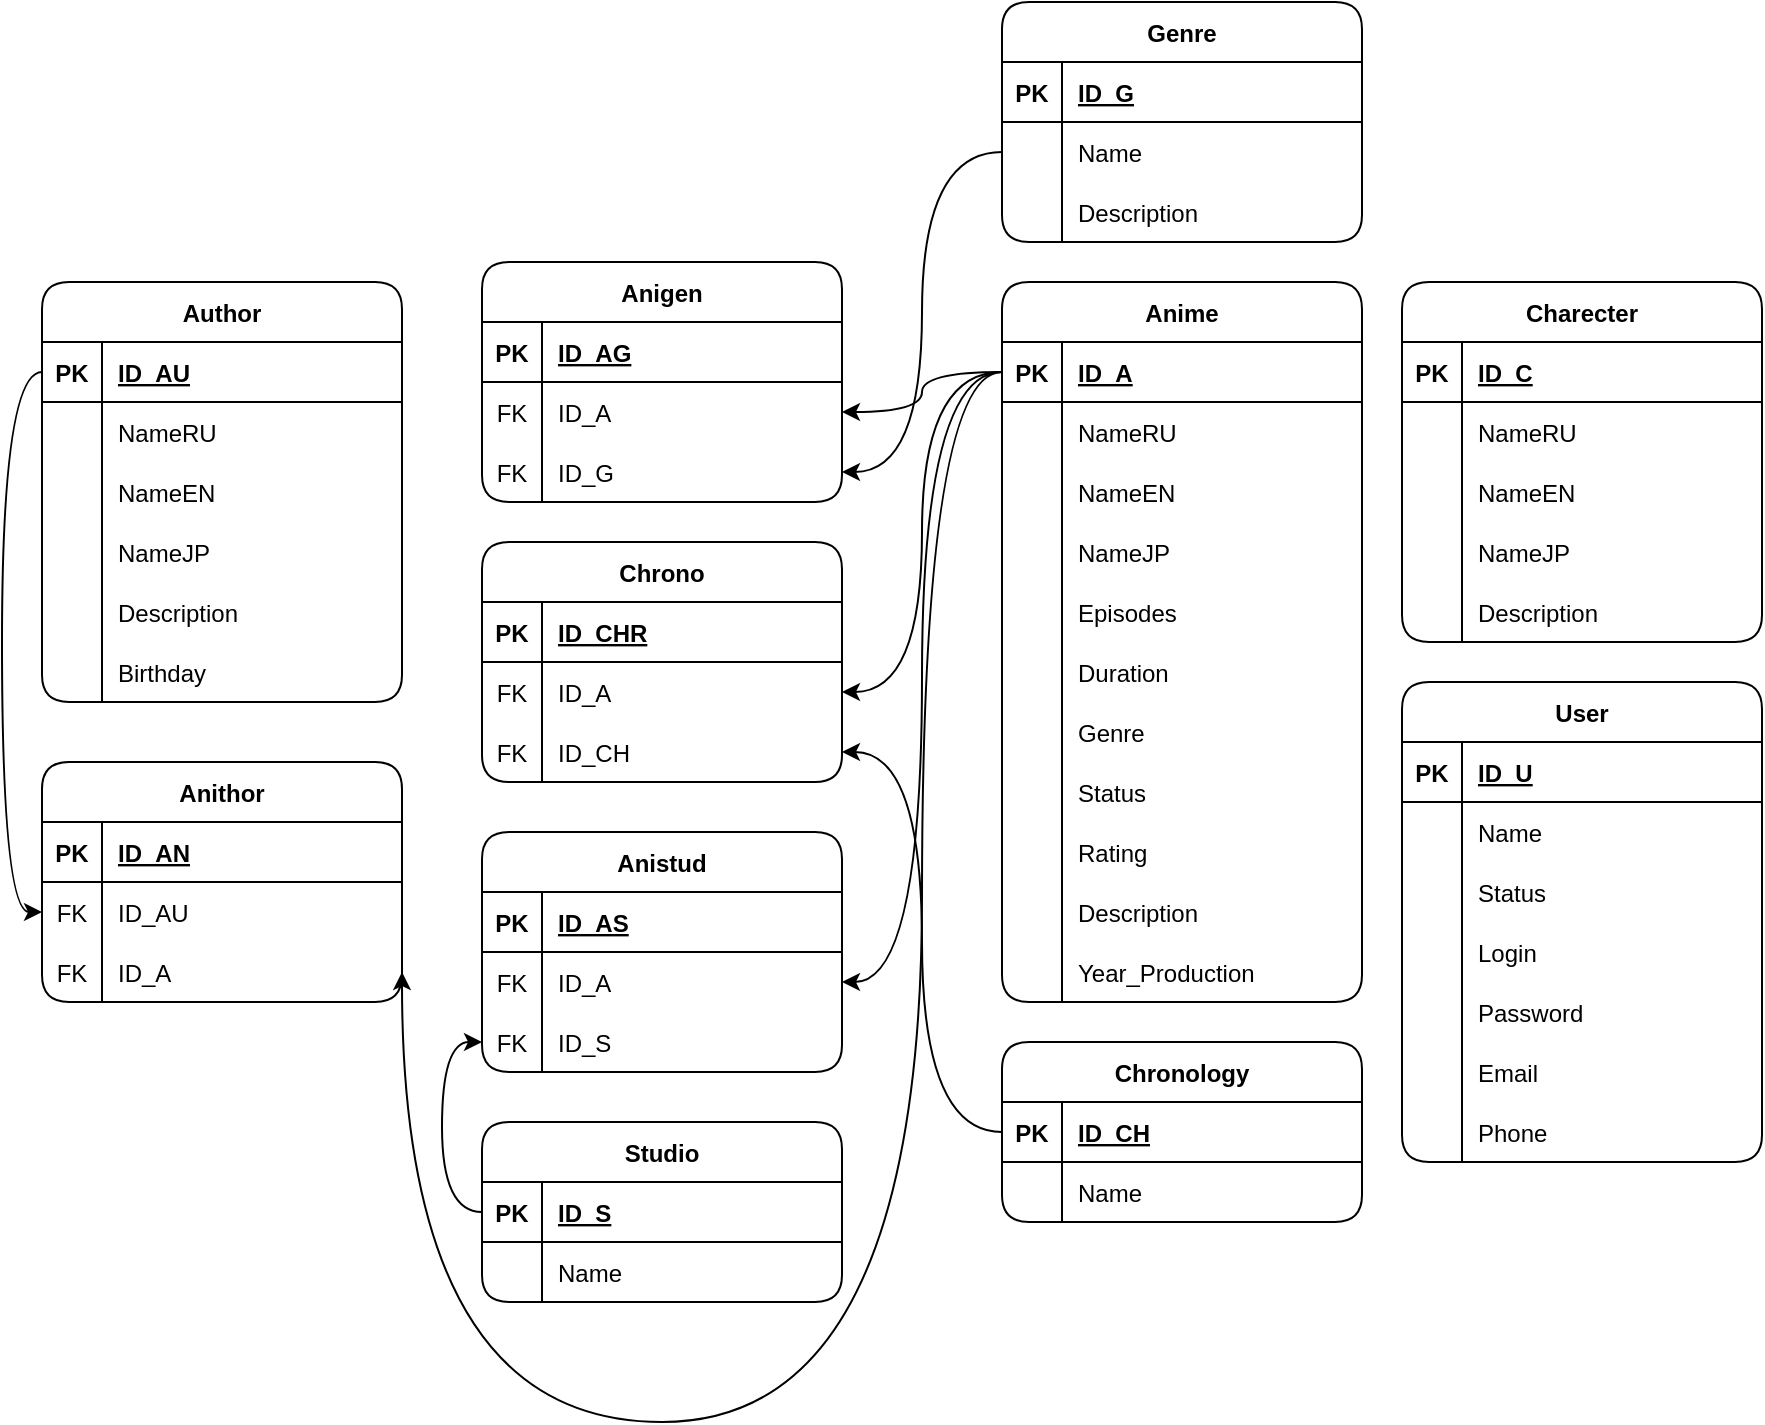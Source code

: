 <mxfile version="20.8.23" type="github">
  <diagram id="R2lEEEUBdFMjLlhIrx00" name="Page-1">
    <mxGraphModel dx="2222" dy="1936" grid="1" gridSize="10" guides="1" tooltips="1" connect="1" arrows="1" fold="1" page="1" pageScale="1" pageWidth="850" pageHeight="1100" math="0" shadow="0" extFonts="Permanent Marker^https://fonts.googleapis.com/css?family=Permanent+Marker">
      <root>
        <mxCell id="0" />
        <mxCell id="1" parent="0" />
        <mxCell id="UUHhNU8ZhEwiob4Lq0Sh-1" value="Anime" style="shape=table;startSize=30;container=1;collapsible=1;childLayout=tableLayout;fixedRows=1;rowLines=0;fontStyle=1;align=center;resizeLast=1;rounded=1;" vertex="1" parent="1">
          <mxGeometry x="80" y="60" width="180" height="360" as="geometry" />
        </mxCell>
        <mxCell id="UUHhNU8ZhEwiob4Lq0Sh-2" value="" style="shape=tableRow;horizontal=0;startSize=0;swimlaneHead=0;swimlaneBody=0;fillColor=none;collapsible=0;dropTarget=0;points=[[0,0.5],[1,0.5]];portConstraint=eastwest;top=0;left=0;right=0;bottom=1;" vertex="1" parent="UUHhNU8ZhEwiob4Lq0Sh-1">
          <mxGeometry y="30" width="180" height="30" as="geometry" />
        </mxCell>
        <mxCell id="UUHhNU8ZhEwiob4Lq0Sh-3" value="PK" style="shape=partialRectangle;connectable=0;fillColor=none;top=0;left=0;bottom=0;right=0;fontStyle=1;overflow=hidden;" vertex="1" parent="UUHhNU8ZhEwiob4Lq0Sh-2">
          <mxGeometry width="30" height="30" as="geometry">
            <mxRectangle width="30" height="30" as="alternateBounds" />
          </mxGeometry>
        </mxCell>
        <mxCell id="UUHhNU8ZhEwiob4Lq0Sh-4" value="ID_A" style="shape=partialRectangle;connectable=0;fillColor=none;top=0;left=0;bottom=0;right=0;align=left;spacingLeft=6;fontStyle=5;overflow=hidden;" vertex="1" parent="UUHhNU8ZhEwiob4Lq0Sh-2">
          <mxGeometry x="30" width="150" height="30" as="geometry">
            <mxRectangle width="150" height="30" as="alternateBounds" />
          </mxGeometry>
        </mxCell>
        <mxCell id="UUHhNU8ZhEwiob4Lq0Sh-5" value="" style="shape=tableRow;horizontal=0;startSize=0;swimlaneHead=0;swimlaneBody=0;fillColor=none;collapsible=0;dropTarget=0;points=[[0,0.5],[1,0.5]];portConstraint=eastwest;top=0;left=0;right=0;bottom=0;" vertex="1" parent="UUHhNU8ZhEwiob4Lq0Sh-1">
          <mxGeometry y="60" width="180" height="30" as="geometry" />
        </mxCell>
        <mxCell id="UUHhNU8ZhEwiob4Lq0Sh-6" value="" style="shape=partialRectangle;connectable=0;fillColor=none;top=0;left=0;bottom=0;right=0;editable=1;overflow=hidden;" vertex="1" parent="UUHhNU8ZhEwiob4Lq0Sh-5">
          <mxGeometry width="30" height="30" as="geometry">
            <mxRectangle width="30" height="30" as="alternateBounds" />
          </mxGeometry>
        </mxCell>
        <mxCell id="UUHhNU8ZhEwiob4Lq0Sh-7" value="NameRU" style="shape=partialRectangle;connectable=0;fillColor=none;top=0;left=0;bottom=0;right=0;align=left;spacingLeft=6;overflow=hidden;" vertex="1" parent="UUHhNU8ZhEwiob4Lq0Sh-5">
          <mxGeometry x="30" width="150" height="30" as="geometry">
            <mxRectangle width="150" height="30" as="alternateBounds" />
          </mxGeometry>
        </mxCell>
        <mxCell id="UUHhNU8ZhEwiob4Lq0Sh-8" value="" style="shape=tableRow;horizontal=0;startSize=0;swimlaneHead=0;swimlaneBody=0;fillColor=none;collapsible=0;dropTarget=0;points=[[0,0.5],[1,0.5]];portConstraint=eastwest;top=0;left=0;right=0;bottom=0;" vertex="1" parent="UUHhNU8ZhEwiob4Lq0Sh-1">
          <mxGeometry y="90" width="180" height="30" as="geometry" />
        </mxCell>
        <mxCell id="UUHhNU8ZhEwiob4Lq0Sh-9" value="" style="shape=partialRectangle;connectable=0;fillColor=none;top=0;left=0;bottom=0;right=0;editable=1;overflow=hidden;" vertex="1" parent="UUHhNU8ZhEwiob4Lq0Sh-8">
          <mxGeometry width="30" height="30" as="geometry">
            <mxRectangle width="30" height="30" as="alternateBounds" />
          </mxGeometry>
        </mxCell>
        <mxCell id="UUHhNU8ZhEwiob4Lq0Sh-10" value="NameEN" style="shape=partialRectangle;connectable=0;fillColor=none;top=0;left=0;bottom=0;right=0;align=left;spacingLeft=6;overflow=hidden;" vertex="1" parent="UUHhNU8ZhEwiob4Lq0Sh-8">
          <mxGeometry x="30" width="150" height="30" as="geometry">
            <mxRectangle width="150" height="30" as="alternateBounds" />
          </mxGeometry>
        </mxCell>
        <mxCell id="UUHhNU8ZhEwiob4Lq0Sh-11" value="" style="shape=tableRow;horizontal=0;startSize=0;swimlaneHead=0;swimlaneBody=0;fillColor=none;collapsible=0;dropTarget=0;points=[[0,0.5],[1,0.5]];portConstraint=eastwest;top=0;left=0;right=0;bottom=0;" vertex="1" parent="UUHhNU8ZhEwiob4Lq0Sh-1">
          <mxGeometry y="120" width="180" height="30" as="geometry" />
        </mxCell>
        <mxCell id="UUHhNU8ZhEwiob4Lq0Sh-12" value="" style="shape=partialRectangle;connectable=0;fillColor=none;top=0;left=0;bottom=0;right=0;editable=1;overflow=hidden;" vertex="1" parent="UUHhNU8ZhEwiob4Lq0Sh-11">
          <mxGeometry width="30" height="30" as="geometry">
            <mxRectangle width="30" height="30" as="alternateBounds" />
          </mxGeometry>
        </mxCell>
        <mxCell id="UUHhNU8ZhEwiob4Lq0Sh-13" value="NameJP" style="shape=partialRectangle;connectable=0;fillColor=none;top=0;left=0;bottom=0;right=0;align=left;spacingLeft=6;overflow=hidden;" vertex="1" parent="UUHhNU8ZhEwiob4Lq0Sh-11">
          <mxGeometry x="30" width="150" height="30" as="geometry">
            <mxRectangle width="150" height="30" as="alternateBounds" />
          </mxGeometry>
        </mxCell>
        <mxCell id="UUHhNU8ZhEwiob4Lq0Sh-66" style="shape=tableRow;horizontal=0;startSize=0;swimlaneHead=0;swimlaneBody=0;fillColor=none;collapsible=0;dropTarget=0;points=[[0,0.5],[1,0.5]];portConstraint=eastwest;top=0;left=0;right=0;bottom=0;" vertex="1" parent="UUHhNU8ZhEwiob4Lq0Sh-1">
          <mxGeometry y="150" width="180" height="30" as="geometry" />
        </mxCell>
        <mxCell id="UUHhNU8ZhEwiob4Lq0Sh-67" style="shape=partialRectangle;connectable=0;fillColor=none;top=0;left=0;bottom=0;right=0;editable=1;overflow=hidden;" vertex="1" parent="UUHhNU8ZhEwiob4Lq0Sh-66">
          <mxGeometry width="30" height="30" as="geometry">
            <mxRectangle width="30" height="30" as="alternateBounds" />
          </mxGeometry>
        </mxCell>
        <mxCell id="UUHhNU8ZhEwiob4Lq0Sh-68" value="Episodes" style="shape=partialRectangle;connectable=0;fillColor=none;top=0;left=0;bottom=0;right=0;align=left;spacingLeft=6;overflow=hidden;" vertex="1" parent="UUHhNU8ZhEwiob4Lq0Sh-66">
          <mxGeometry x="30" width="150" height="30" as="geometry">
            <mxRectangle width="150" height="30" as="alternateBounds" />
          </mxGeometry>
        </mxCell>
        <mxCell id="UUHhNU8ZhEwiob4Lq0Sh-69" style="shape=tableRow;horizontal=0;startSize=0;swimlaneHead=0;swimlaneBody=0;fillColor=none;collapsible=0;dropTarget=0;points=[[0,0.5],[1,0.5]];portConstraint=eastwest;top=0;left=0;right=0;bottom=0;" vertex="1" parent="UUHhNU8ZhEwiob4Lq0Sh-1">
          <mxGeometry y="180" width="180" height="30" as="geometry" />
        </mxCell>
        <mxCell id="UUHhNU8ZhEwiob4Lq0Sh-70" style="shape=partialRectangle;connectable=0;fillColor=none;top=0;left=0;bottom=0;right=0;editable=1;overflow=hidden;" vertex="1" parent="UUHhNU8ZhEwiob4Lq0Sh-69">
          <mxGeometry width="30" height="30" as="geometry">
            <mxRectangle width="30" height="30" as="alternateBounds" />
          </mxGeometry>
        </mxCell>
        <mxCell id="UUHhNU8ZhEwiob4Lq0Sh-71" value="Duration" style="shape=partialRectangle;connectable=0;fillColor=none;top=0;left=0;bottom=0;right=0;align=left;spacingLeft=6;overflow=hidden;" vertex="1" parent="UUHhNU8ZhEwiob4Lq0Sh-69">
          <mxGeometry x="30" width="150" height="30" as="geometry">
            <mxRectangle width="150" height="30" as="alternateBounds" />
          </mxGeometry>
        </mxCell>
        <mxCell id="UUHhNU8ZhEwiob4Lq0Sh-72" style="shape=tableRow;horizontal=0;startSize=0;swimlaneHead=0;swimlaneBody=0;fillColor=none;collapsible=0;dropTarget=0;points=[[0,0.5],[1,0.5]];portConstraint=eastwest;top=0;left=0;right=0;bottom=0;" vertex="1" parent="UUHhNU8ZhEwiob4Lq0Sh-1">
          <mxGeometry y="210" width="180" height="30" as="geometry" />
        </mxCell>
        <mxCell id="UUHhNU8ZhEwiob4Lq0Sh-73" style="shape=partialRectangle;connectable=0;fillColor=none;top=0;left=0;bottom=0;right=0;editable=1;overflow=hidden;" vertex="1" parent="UUHhNU8ZhEwiob4Lq0Sh-72">
          <mxGeometry width="30" height="30" as="geometry">
            <mxRectangle width="30" height="30" as="alternateBounds" />
          </mxGeometry>
        </mxCell>
        <mxCell id="UUHhNU8ZhEwiob4Lq0Sh-74" value="Genre" style="shape=partialRectangle;connectable=0;fillColor=none;top=0;left=0;bottom=0;right=0;align=left;spacingLeft=6;overflow=hidden;" vertex="1" parent="UUHhNU8ZhEwiob4Lq0Sh-72">
          <mxGeometry x="30" width="150" height="30" as="geometry">
            <mxRectangle width="150" height="30" as="alternateBounds" />
          </mxGeometry>
        </mxCell>
        <mxCell id="UUHhNU8ZhEwiob4Lq0Sh-75" style="shape=tableRow;horizontal=0;startSize=0;swimlaneHead=0;swimlaneBody=0;fillColor=none;collapsible=0;dropTarget=0;points=[[0,0.5],[1,0.5]];portConstraint=eastwest;top=0;left=0;right=0;bottom=0;" vertex="1" parent="UUHhNU8ZhEwiob4Lq0Sh-1">
          <mxGeometry y="240" width="180" height="30" as="geometry" />
        </mxCell>
        <mxCell id="UUHhNU8ZhEwiob4Lq0Sh-76" style="shape=partialRectangle;connectable=0;fillColor=none;top=0;left=0;bottom=0;right=0;editable=1;overflow=hidden;" vertex="1" parent="UUHhNU8ZhEwiob4Lq0Sh-75">
          <mxGeometry width="30" height="30" as="geometry">
            <mxRectangle width="30" height="30" as="alternateBounds" />
          </mxGeometry>
        </mxCell>
        <mxCell id="UUHhNU8ZhEwiob4Lq0Sh-77" value="Status" style="shape=partialRectangle;connectable=0;fillColor=none;top=0;left=0;bottom=0;right=0;align=left;spacingLeft=6;overflow=hidden;" vertex="1" parent="UUHhNU8ZhEwiob4Lq0Sh-75">
          <mxGeometry x="30" width="150" height="30" as="geometry">
            <mxRectangle width="150" height="30" as="alternateBounds" />
          </mxGeometry>
        </mxCell>
        <mxCell id="UUHhNU8ZhEwiob4Lq0Sh-78" style="shape=tableRow;horizontal=0;startSize=0;swimlaneHead=0;swimlaneBody=0;fillColor=none;collapsible=0;dropTarget=0;points=[[0,0.5],[1,0.5]];portConstraint=eastwest;top=0;left=0;right=0;bottom=0;" vertex="1" parent="UUHhNU8ZhEwiob4Lq0Sh-1">
          <mxGeometry y="270" width="180" height="30" as="geometry" />
        </mxCell>
        <mxCell id="UUHhNU8ZhEwiob4Lq0Sh-79" style="shape=partialRectangle;connectable=0;fillColor=none;top=0;left=0;bottom=0;right=0;editable=1;overflow=hidden;" vertex="1" parent="UUHhNU8ZhEwiob4Lq0Sh-78">
          <mxGeometry width="30" height="30" as="geometry">
            <mxRectangle width="30" height="30" as="alternateBounds" />
          </mxGeometry>
        </mxCell>
        <mxCell id="UUHhNU8ZhEwiob4Lq0Sh-80" value="Rating" style="shape=partialRectangle;connectable=0;fillColor=none;top=0;left=0;bottom=0;right=0;align=left;spacingLeft=6;overflow=hidden;" vertex="1" parent="UUHhNU8ZhEwiob4Lq0Sh-78">
          <mxGeometry x="30" width="150" height="30" as="geometry">
            <mxRectangle width="150" height="30" as="alternateBounds" />
          </mxGeometry>
        </mxCell>
        <mxCell id="UUHhNU8ZhEwiob4Lq0Sh-81" style="shape=tableRow;horizontal=0;startSize=0;swimlaneHead=0;swimlaneBody=0;fillColor=none;collapsible=0;dropTarget=0;points=[[0,0.5],[1,0.5]];portConstraint=eastwest;top=0;left=0;right=0;bottom=0;" vertex="1" parent="UUHhNU8ZhEwiob4Lq0Sh-1">
          <mxGeometry y="300" width="180" height="30" as="geometry" />
        </mxCell>
        <mxCell id="UUHhNU8ZhEwiob4Lq0Sh-82" style="shape=partialRectangle;connectable=0;fillColor=none;top=0;left=0;bottom=0;right=0;editable=1;overflow=hidden;" vertex="1" parent="UUHhNU8ZhEwiob4Lq0Sh-81">
          <mxGeometry width="30" height="30" as="geometry">
            <mxRectangle width="30" height="30" as="alternateBounds" />
          </mxGeometry>
        </mxCell>
        <mxCell id="UUHhNU8ZhEwiob4Lq0Sh-83" value="Description" style="shape=partialRectangle;connectable=0;fillColor=none;top=0;left=0;bottom=0;right=0;align=left;spacingLeft=6;overflow=hidden;" vertex="1" parent="UUHhNU8ZhEwiob4Lq0Sh-81">
          <mxGeometry x="30" width="150" height="30" as="geometry">
            <mxRectangle width="150" height="30" as="alternateBounds" />
          </mxGeometry>
        </mxCell>
        <mxCell id="UUHhNU8ZhEwiob4Lq0Sh-123" style="shape=tableRow;horizontal=0;startSize=0;swimlaneHead=0;swimlaneBody=0;fillColor=none;collapsible=0;dropTarget=0;points=[[0,0.5],[1,0.5]];portConstraint=eastwest;top=0;left=0;right=0;bottom=0;" vertex="1" parent="UUHhNU8ZhEwiob4Lq0Sh-1">
          <mxGeometry y="330" width="180" height="30" as="geometry" />
        </mxCell>
        <mxCell id="UUHhNU8ZhEwiob4Lq0Sh-124" style="shape=partialRectangle;connectable=0;fillColor=none;top=0;left=0;bottom=0;right=0;editable=1;overflow=hidden;" vertex="1" parent="UUHhNU8ZhEwiob4Lq0Sh-123">
          <mxGeometry width="30" height="30" as="geometry">
            <mxRectangle width="30" height="30" as="alternateBounds" />
          </mxGeometry>
        </mxCell>
        <mxCell id="UUHhNU8ZhEwiob4Lq0Sh-125" value="Year_Production" style="shape=partialRectangle;connectable=0;fillColor=none;top=0;left=0;bottom=0;right=0;align=left;spacingLeft=6;overflow=hidden;" vertex="1" parent="UUHhNU8ZhEwiob4Lq0Sh-123">
          <mxGeometry x="30" width="150" height="30" as="geometry">
            <mxRectangle width="150" height="30" as="alternateBounds" />
          </mxGeometry>
        </mxCell>
        <mxCell id="UUHhNU8ZhEwiob4Lq0Sh-14" value="Chrono" style="shape=table;startSize=30;container=1;collapsible=1;childLayout=tableLayout;fixedRows=1;rowLines=0;fontStyle=1;align=center;resizeLast=1;rounded=1;" vertex="1" parent="1">
          <mxGeometry x="-180" y="190" width="180" height="120" as="geometry" />
        </mxCell>
        <mxCell id="UUHhNU8ZhEwiob4Lq0Sh-15" value="" style="shape=tableRow;horizontal=0;startSize=0;swimlaneHead=0;swimlaneBody=0;fillColor=none;collapsible=0;dropTarget=0;points=[[0,0.5],[1,0.5]];portConstraint=eastwest;top=0;left=0;right=0;bottom=1;" vertex="1" parent="UUHhNU8ZhEwiob4Lq0Sh-14">
          <mxGeometry y="30" width="180" height="30" as="geometry" />
        </mxCell>
        <mxCell id="UUHhNU8ZhEwiob4Lq0Sh-16" value="PK" style="shape=partialRectangle;connectable=0;fillColor=none;top=0;left=0;bottom=0;right=0;fontStyle=1;overflow=hidden;" vertex="1" parent="UUHhNU8ZhEwiob4Lq0Sh-15">
          <mxGeometry width="30" height="30" as="geometry">
            <mxRectangle width="30" height="30" as="alternateBounds" />
          </mxGeometry>
        </mxCell>
        <mxCell id="UUHhNU8ZhEwiob4Lq0Sh-17" value="ID_CHR" style="shape=partialRectangle;connectable=0;fillColor=none;top=0;left=0;bottom=0;right=0;align=left;spacingLeft=6;fontStyle=5;overflow=hidden;" vertex="1" parent="UUHhNU8ZhEwiob4Lq0Sh-15">
          <mxGeometry x="30" width="150" height="30" as="geometry">
            <mxRectangle width="150" height="30" as="alternateBounds" />
          </mxGeometry>
        </mxCell>
        <mxCell id="UUHhNU8ZhEwiob4Lq0Sh-18" value="" style="shape=tableRow;horizontal=0;startSize=0;swimlaneHead=0;swimlaneBody=0;fillColor=none;collapsible=0;dropTarget=0;points=[[0,0.5],[1,0.5]];portConstraint=eastwest;top=0;left=0;right=0;bottom=0;" vertex="1" parent="UUHhNU8ZhEwiob4Lq0Sh-14">
          <mxGeometry y="60" width="180" height="30" as="geometry" />
        </mxCell>
        <mxCell id="UUHhNU8ZhEwiob4Lq0Sh-19" value="FK" style="shape=partialRectangle;connectable=0;fillColor=none;top=0;left=0;bottom=0;right=0;editable=1;overflow=hidden;" vertex="1" parent="UUHhNU8ZhEwiob4Lq0Sh-18">
          <mxGeometry width="30" height="30" as="geometry">
            <mxRectangle width="30" height="30" as="alternateBounds" />
          </mxGeometry>
        </mxCell>
        <mxCell id="UUHhNU8ZhEwiob4Lq0Sh-20" value="ID_A" style="shape=partialRectangle;connectable=0;fillColor=none;top=0;left=0;bottom=0;right=0;align=left;spacingLeft=6;overflow=hidden;" vertex="1" parent="UUHhNU8ZhEwiob4Lq0Sh-18">
          <mxGeometry x="30" width="150" height="30" as="geometry">
            <mxRectangle width="150" height="30" as="alternateBounds" />
          </mxGeometry>
        </mxCell>
        <mxCell id="UUHhNU8ZhEwiob4Lq0Sh-21" value="" style="shape=tableRow;horizontal=0;startSize=0;swimlaneHead=0;swimlaneBody=0;fillColor=none;collapsible=0;dropTarget=0;points=[[0,0.5],[1,0.5]];portConstraint=eastwest;top=0;left=0;right=0;bottom=0;" vertex="1" parent="UUHhNU8ZhEwiob4Lq0Sh-14">
          <mxGeometry y="90" width="180" height="30" as="geometry" />
        </mxCell>
        <mxCell id="UUHhNU8ZhEwiob4Lq0Sh-22" value="FK" style="shape=partialRectangle;connectable=0;fillColor=none;top=0;left=0;bottom=0;right=0;editable=1;overflow=hidden;" vertex="1" parent="UUHhNU8ZhEwiob4Lq0Sh-21">
          <mxGeometry width="30" height="30" as="geometry">
            <mxRectangle width="30" height="30" as="alternateBounds" />
          </mxGeometry>
        </mxCell>
        <mxCell id="UUHhNU8ZhEwiob4Lq0Sh-23" value="ID_CH" style="shape=partialRectangle;connectable=0;fillColor=none;top=0;left=0;bottom=0;right=0;align=left;spacingLeft=6;overflow=hidden;" vertex="1" parent="UUHhNU8ZhEwiob4Lq0Sh-21">
          <mxGeometry x="30" width="150" height="30" as="geometry">
            <mxRectangle width="150" height="30" as="alternateBounds" />
          </mxGeometry>
        </mxCell>
        <mxCell id="UUHhNU8ZhEwiob4Lq0Sh-27" value="Chronology" style="shape=table;startSize=30;container=1;collapsible=1;childLayout=tableLayout;fixedRows=1;rowLines=0;fontStyle=1;align=center;resizeLast=1;rounded=1;" vertex="1" parent="1">
          <mxGeometry x="80" y="440" width="180" height="90" as="geometry" />
        </mxCell>
        <mxCell id="UUHhNU8ZhEwiob4Lq0Sh-28" value="" style="shape=tableRow;horizontal=0;startSize=0;swimlaneHead=0;swimlaneBody=0;fillColor=none;collapsible=0;dropTarget=0;points=[[0,0.5],[1,0.5]];portConstraint=eastwest;top=0;left=0;right=0;bottom=1;" vertex="1" parent="UUHhNU8ZhEwiob4Lq0Sh-27">
          <mxGeometry y="30" width="180" height="30" as="geometry" />
        </mxCell>
        <mxCell id="UUHhNU8ZhEwiob4Lq0Sh-29" value="PK" style="shape=partialRectangle;connectable=0;fillColor=none;top=0;left=0;bottom=0;right=0;fontStyle=1;overflow=hidden;" vertex="1" parent="UUHhNU8ZhEwiob4Lq0Sh-28">
          <mxGeometry width="30" height="30" as="geometry">
            <mxRectangle width="30" height="30" as="alternateBounds" />
          </mxGeometry>
        </mxCell>
        <mxCell id="UUHhNU8ZhEwiob4Lq0Sh-30" value="ID_CH" style="shape=partialRectangle;connectable=0;fillColor=none;top=0;left=0;bottom=0;right=0;align=left;spacingLeft=6;fontStyle=5;overflow=hidden;" vertex="1" parent="UUHhNU8ZhEwiob4Lq0Sh-28">
          <mxGeometry x="30" width="150" height="30" as="geometry">
            <mxRectangle width="150" height="30" as="alternateBounds" />
          </mxGeometry>
        </mxCell>
        <mxCell id="UUHhNU8ZhEwiob4Lq0Sh-31" value="" style="shape=tableRow;horizontal=0;startSize=0;swimlaneHead=0;swimlaneBody=0;fillColor=none;collapsible=0;dropTarget=0;points=[[0,0.5],[1,0.5]];portConstraint=eastwest;top=0;left=0;right=0;bottom=0;" vertex="1" parent="UUHhNU8ZhEwiob4Lq0Sh-27">
          <mxGeometry y="60" width="180" height="30" as="geometry" />
        </mxCell>
        <mxCell id="UUHhNU8ZhEwiob4Lq0Sh-32" value="" style="shape=partialRectangle;connectable=0;fillColor=none;top=0;left=0;bottom=0;right=0;editable=1;overflow=hidden;" vertex="1" parent="UUHhNU8ZhEwiob4Lq0Sh-31">
          <mxGeometry width="30" height="30" as="geometry">
            <mxRectangle width="30" height="30" as="alternateBounds" />
          </mxGeometry>
        </mxCell>
        <mxCell id="UUHhNU8ZhEwiob4Lq0Sh-33" value="Name" style="shape=partialRectangle;connectable=0;fillColor=none;top=0;left=0;bottom=0;right=0;align=left;spacingLeft=6;overflow=hidden;" vertex="1" parent="UUHhNU8ZhEwiob4Lq0Sh-31">
          <mxGeometry x="30" width="150" height="30" as="geometry">
            <mxRectangle width="150" height="30" as="alternateBounds" />
          </mxGeometry>
        </mxCell>
        <mxCell id="UUHhNU8ZhEwiob4Lq0Sh-40" value="User" style="shape=table;startSize=30;container=1;collapsible=1;childLayout=tableLayout;fixedRows=1;rowLines=0;fontStyle=1;align=center;resizeLast=1;rounded=1;" vertex="1" parent="1">
          <mxGeometry x="280" y="260" width="180" height="240" as="geometry" />
        </mxCell>
        <mxCell id="UUHhNU8ZhEwiob4Lq0Sh-41" value="" style="shape=tableRow;horizontal=0;startSize=0;swimlaneHead=0;swimlaneBody=0;fillColor=none;collapsible=0;dropTarget=0;points=[[0,0.5],[1,0.5]];portConstraint=eastwest;top=0;left=0;right=0;bottom=1;" vertex="1" parent="UUHhNU8ZhEwiob4Lq0Sh-40">
          <mxGeometry y="30" width="180" height="30" as="geometry" />
        </mxCell>
        <mxCell id="UUHhNU8ZhEwiob4Lq0Sh-42" value="PK" style="shape=partialRectangle;connectable=0;fillColor=none;top=0;left=0;bottom=0;right=0;fontStyle=1;overflow=hidden;" vertex="1" parent="UUHhNU8ZhEwiob4Lq0Sh-41">
          <mxGeometry width="30" height="30" as="geometry">
            <mxRectangle width="30" height="30" as="alternateBounds" />
          </mxGeometry>
        </mxCell>
        <mxCell id="UUHhNU8ZhEwiob4Lq0Sh-43" value="ID_U" style="shape=partialRectangle;connectable=0;fillColor=none;top=0;left=0;bottom=0;right=0;align=left;spacingLeft=6;fontStyle=5;overflow=hidden;" vertex="1" parent="UUHhNU8ZhEwiob4Lq0Sh-41">
          <mxGeometry x="30" width="150" height="30" as="geometry">
            <mxRectangle width="150" height="30" as="alternateBounds" />
          </mxGeometry>
        </mxCell>
        <mxCell id="UUHhNU8ZhEwiob4Lq0Sh-44" value="" style="shape=tableRow;horizontal=0;startSize=0;swimlaneHead=0;swimlaneBody=0;fillColor=none;collapsible=0;dropTarget=0;points=[[0,0.5],[1,0.5]];portConstraint=eastwest;top=0;left=0;right=0;bottom=0;" vertex="1" parent="UUHhNU8ZhEwiob4Lq0Sh-40">
          <mxGeometry y="60" width="180" height="30" as="geometry" />
        </mxCell>
        <mxCell id="UUHhNU8ZhEwiob4Lq0Sh-45" value="" style="shape=partialRectangle;connectable=0;fillColor=none;top=0;left=0;bottom=0;right=0;editable=1;overflow=hidden;" vertex="1" parent="UUHhNU8ZhEwiob4Lq0Sh-44">
          <mxGeometry width="30" height="30" as="geometry">
            <mxRectangle width="30" height="30" as="alternateBounds" />
          </mxGeometry>
        </mxCell>
        <mxCell id="UUHhNU8ZhEwiob4Lq0Sh-46" value="Name" style="shape=partialRectangle;connectable=0;fillColor=none;top=0;left=0;bottom=0;right=0;align=left;spacingLeft=6;overflow=hidden;" vertex="1" parent="UUHhNU8ZhEwiob4Lq0Sh-44">
          <mxGeometry x="30" width="150" height="30" as="geometry">
            <mxRectangle width="150" height="30" as="alternateBounds" />
          </mxGeometry>
        </mxCell>
        <mxCell id="UUHhNU8ZhEwiob4Lq0Sh-47" value="" style="shape=tableRow;horizontal=0;startSize=0;swimlaneHead=0;swimlaneBody=0;fillColor=none;collapsible=0;dropTarget=0;points=[[0,0.5],[1,0.5]];portConstraint=eastwest;top=0;left=0;right=0;bottom=0;" vertex="1" parent="UUHhNU8ZhEwiob4Lq0Sh-40">
          <mxGeometry y="90" width="180" height="30" as="geometry" />
        </mxCell>
        <mxCell id="UUHhNU8ZhEwiob4Lq0Sh-48" value="" style="shape=partialRectangle;connectable=0;fillColor=none;top=0;left=0;bottom=0;right=0;editable=1;overflow=hidden;" vertex="1" parent="UUHhNU8ZhEwiob4Lq0Sh-47">
          <mxGeometry width="30" height="30" as="geometry">
            <mxRectangle width="30" height="30" as="alternateBounds" />
          </mxGeometry>
        </mxCell>
        <mxCell id="UUHhNU8ZhEwiob4Lq0Sh-49" value="Status" style="shape=partialRectangle;connectable=0;fillColor=none;top=0;left=0;bottom=0;right=0;align=left;spacingLeft=6;overflow=hidden;" vertex="1" parent="UUHhNU8ZhEwiob4Lq0Sh-47">
          <mxGeometry x="30" width="150" height="30" as="geometry">
            <mxRectangle width="150" height="30" as="alternateBounds" />
          </mxGeometry>
        </mxCell>
        <mxCell id="UUHhNU8ZhEwiob4Lq0Sh-50" value="" style="shape=tableRow;horizontal=0;startSize=0;swimlaneHead=0;swimlaneBody=0;fillColor=none;collapsible=0;dropTarget=0;points=[[0,0.5],[1,0.5]];portConstraint=eastwest;top=0;left=0;right=0;bottom=0;" vertex="1" parent="UUHhNU8ZhEwiob4Lq0Sh-40">
          <mxGeometry y="120" width="180" height="30" as="geometry" />
        </mxCell>
        <mxCell id="UUHhNU8ZhEwiob4Lq0Sh-51" value="    " style="shape=partialRectangle;connectable=0;fillColor=none;top=0;left=0;bottom=0;right=0;editable=1;overflow=hidden;" vertex="1" parent="UUHhNU8ZhEwiob4Lq0Sh-50">
          <mxGeometry width="30" height="30" as="geometry">
            <mxRectangle width="30" height="30" as="alternateBounds" />
          </mxGeometry>
        </mxCell>
        <mxCell id="UUHhNU8ZhEwiob4Lq0Sh-52" value="Login        " style="shape=partialRectangle;connectable=0;fillColor=none;top=0;left=0;bottom=0;right=0;align=left;spacingLeft=6;overflow=hidden;" vertex="1" parent="UUHhNU8ZhEwiob4Lq0Sh-50">
          <mxGeometry x="30" width="150" height="30" as="geometry">
            <mxRectangle width="150" height="30" as="alternateBounds" />
          </mxGeometry>
        </mxCell>
        <mxCell id="UUHhNU8ZhEwiob4Lq0Sh-114" style="shape=tableRow;horizontal=0;startSize=0;swimlaneHead=0;swimlaneBody=0;fillColor=none;collapsible=0;dropTarget=0;points=[[0,0.5],[1,0.5]];portConstraint=eastwest;top=0;left=0;right=0;bottom=0;" vertex="1" parent="UUHhNU8ZhEwiob4Lq0Sh-40">
          <mxGeometry y="150" width="180" height="30" as="geometry" />
        </mxCell>
        <mxCell id="UUHhNU8ZhEwiob4Lq0Sh-115" style="shape=partialRectangle;connectable=0;fillColor=none;top=0;left=0;bottom=0;right=0;editable=1;overflow=hidden;" vertex="1" parent="UUHhNU8ZhEwiob4Lq0Sh-114">
          <mxGeometry width="30" height="30" as="geometry">
            <mxRectangle width="30" height="30" as="alternateBounds" />
          </mxGeometry>
        </mxCell>
        <mxCell id="UUHhNU8ZhEwiob4Lq0Sh-116" value="Password" style="shape=partialRectangle;connectable=0;fillColor=none;top=0;left=0;bottom=0;right=0;align=left;spacingLeft=6;overflow=hidden;" vertex="1" parent="UUHhNU8ZhEwiob4Lq0Sh-114">
          <mxGeometry x="30" width="150" height="30" as="geometry">
            <mxRectangle width="150" height="30" as="alternateBounds" />
          </mxGeometry>
        </mxCell>
        <mxCell id="UUHhNU8ZhEwiob4Lq0Sh-111" style="shape=tableRow;horizontal=0;startSize=0;swimlaneHead=0;swimlaneBody=0;fillColor=none;collapsible=0;dropTarget=0;points=[[0,0.5],[1,0.5]];portConstraint=eastwest;top=0;left=0;right=0;bottom=0;" vertex="1" parent="UUHhNU8ZhEwiob4Lq0Sh-40">
          <mxGeometry y="180" width="180" height="30" as="geometry" />
        </mxCell>
        <mxCell id="UUHhNU8ZhEwiob4Lq0Sh-112" style="shape=partialRectangle;connectable=0;fillColor=none;top=0;left=0;bottom=0;right=0;editable=1;overflow=hidden;" vertex="1" parent="UUHhNU8ZhEwiob4Lq0Sh-111">
          <mxGeometry width="30" height="30" as="geometry">
            <mxRectangle width="30" height="30" as="alternateBounds" />
          </mxGeometry>
        </mxCell>
        <mxCell id="UUHhNU8ZhEwiob4Lq0Sh-113" value="Email" style="shape=partialRectangle;connectable=0;fillColor=none;top=0;left=0;bottom=0;right=0;align=left;spacingLeft=6;overflow=hidden;" vertex="1" parent="UUHhNU8ZhEwiob4Lq0Sh-111">
          <mxGeometry x="30" width="150" height="30" as="geometry">
            <mxRectangle width="150" height="30" as="alternateBounds" />
          </mxGeometry>
        </mxCell>
        <mxCell id="UUHhNU8ZhEwiob4Lq0Sh-108" style="shape=tableRow;horizontal=0;startSize=0;swimlaneHead=0;swimlaneBody=0;fillColor=none;collapsible=0;dropTarget=0;points=[[0,0.5],[1,0.5]];portConstraint=eastwest;top=0;left=0;right=0;bottom=0;" vertex="1" parent="UUHhNU8ZhEwiob4Lq0Sh-40">
          <mxGeometry y="210" width="180" height="30" as="geometry" />
        </mxCell>
        <mxCell id="UUHhNU8ZhEwiob4Lq0Sh-109" style="shape=partialRectangle;connectable=0;fillColor=none;top=0;left=0;bottom=0;right=0;editable=1;overflow=hidden;" vertex="1" parent="UUHhNU8ZhEwiob4Lq0Sh-108">
          <mxGeometry width="30" height="30" as="geometry">
            <mxRectangle width="30" height="30" as="alternateBounds" />
          </mxGeometry>
        </mxCell>
        <mxCell id="UUHhNU8ZhEwiob4Lq0Sh-110" value="Phone" style="shape=partialRectangle;connectable=0;fillColor=none;top=0;left=0;bottom=0;right=0;align=left;spacingLeft=6;overflow=hidden;" vertex="1" parent="UUHhNU8ZhEwiob4Lq0Sh-108">
          <mxGeometry x="30" width="150" height="30" as="geometry">
            <mxRectangle width="150" height="30" as="alternateBounds" />
          </mxGeometry>
        </mxCell>
        <mxCell id="UUHhNU8ZhEwiob4Lq0Sh-53" value="Charecter" style="shape=table;startSize=30;container=1;collapsible=1;childLayout=tableLayout;fixedRows=1;rowLines=0;fontStyle=1;align=center;resizeLast=1;rounded=1;" vertex="1" parent="1">
          <mxGeometry x="280" y="60" width="180" height="180" as="geometry" />
        </mxCell>
        <mxCell id="UUHhNU8ZhEwiob4Lq0Sh-54" value="" style="shape=tableRow;horizontal=0;startSize=0;swimlaneHead=0;swimlaneBody=0;fillColor=none;collapsible=0;dropTarget=0;points=[[0,0.5],[1,0.5]];portConstraint=eastwest;top=0;left=0;right=0;bottom=1;" vertex="1" parent="UUHhNU8ZhEwiob4Lq0Sh-53">
          <mxGeometry y="30" width="180" height="30" as="geometry" />
        </mxCell>
        <mxCell id="UUHhNU8ZhEwiob4Lq0Sh-55" value="PK" style="shape=partialRectangle;connectable=0;fillColor=none;top=0;left=0;bottom=0;right=0;fontStyle=1;overflow=hidden;" vertex="1" parent="UUHhNU8ZhEwiob4Lq0Sh-54">
          <mxGeometry width="30" height="30" as="geometry">
            <mxRectangle width="30" height="30" as="alternateBounds" />
          </mxGeometry>
        </mxCell>
        <mxCell id="UUHhNU8ZhEwiob4Lq0Sh-56" value="ID_C" style="shape=partialRectangle;connectable=0;fillColor=none;top=0;left=0;bottom=0;right=0;align=left;spacingLeft=6;fontStyle=5;overflow=hidden;" vertex="1" parent="UUHhNU8ZhEwiob4Lq0Sh-54">
          <mxGeometry x="30" width="150" height="30" as="geometry">
            <mxRectangle width="150" height="30" as="alternateBounds" />
          </mxGeometry>
        </mxCell>
        <mxCell id="UUHhNU8ZhEwiob4Lq0Sh-57" value="" style="shape=tableRow;horizontal=0;startSize=0;swimlaneHead=0;swimlaneBody=0;fillColor=none;collapsible=0;dropTarget=0;points=[[0,0.5],[1,0.5]];portConstraint=eastwest;top=0;left=0;right=0;bottom=0;" vertex="1" parent="UUHhNU8ZhEwiob4Lq0Sh-53">
          <mxGeometry y="60" width="180" height="30" as="geometry" />
        </mxCell>
        <mxCell id="UUHhNU8ZhEwiob4Lq0Sh-58" value="" style="shape=partialRectangle;connectable=0;fillColor=none;top=0;left=0;bottom=0;right=0;editable=1;overflow=hidden;" vertex="1" parent="UUHhNU8ZhEwiob4Lq0Sh-57">
          <mxGeometry width="30" height="30" as="geometry">
            <mxRectangle width="30" height="30" as="alternateBounds" />
          </mxGeometry>
        </mxCell>
        <mxCell id="UUHhNU8ZhEwiob4Lq0Sh-59" value="NameRU" style="shape=partialRectangle;connectable=0;fillColor=none;top=0;left=0;bottom=0;right=0;align=left;spacingLeft=6;overflow=hidden;" vertex="1" parent="UUHhNU8ZhEwiob4Lq0Sh-57">
          <mxGeometry x="30" width="150" height="30" as="geometry">
            <mxRectangle width="150" height="30" as="alternateBounds" />
          </mxGeometry>
        </mxCell>
        <mxCell id="UUHhNU8ZhEwiob4Lq0Sh-60" value="" style="shape=tableRow;horizontal=0;startSize=0;swimlaneHead=0;swimlaneBody=0;fillColor=none;collapsible=0;dropTarget=0;points=[[0,0.5],[1,0.5]];portConstraint=eastwest;top=0;left=0;right=0;bottom=0;" vertex="1" parent="UUHhNU8ZhEwiob4Lq0Sh-53">
          <mxGeometry y="90" width="180" height="30" as="geometry" />
        </mxCell>
        <mxCell id="UUHhNU8ZhEwiob4Lq0Sh-61" value="" style="shape=partialRectangle;connectable=0;fillColor=none;top=0;left=0;bottom=0;right=0;editable=1;overflow=hidden;" vertex="1" parent="UUHhNU8ZhEwiob4Lq0Sh-60">
          <mxGeometry width="30" height="30" as="geometry">
            <mxRectangle width="30" height="30" as="alternateBounds" />
          </mxGeometry>
        </mxCell>
        <mxCell id="UUHhNU8ZhEwiob4Lq0Sh-62" value="NameEN" style="shape=partialRectangle;connectable=0;fillColor=none;top=0;left=0;bottom=0;right=0;align=left;spacingLeft=6;overflow=hidden;" vertex="1" parent="UUHhNU8ZhEwiob4Lq0Sh-60">
          <mxGeometry x="30" width="150" height="30" as="geometry">
            <mxRectangle width="150" height="30" as="alternateBounds" />
          </mxGeometry>
        </mxCell>
        <mxCell id="UUHhNU8ZhEwiob4Lq0Sh-117" style="shape=tableRow;horizontal=0;startSize=0;swimlaneHead=0;swimlaneBody=0;fillColor=none;collapsible=0;dropTarget=0;points=[[0,0.5],[1,0.5]];portConstraint=eastwest;top=0;left=0;right=0;bottom=0;" vertex="1" parent="UUHhNU8ZhEwiob4Lq0Sh-53">
          <mxGeometry y="120" width="180" height="30" as="geometry" />
        </mxCell>
        <mxCell id="UUHhNU8ZhEwiob4Lq0Sh-118" style="shape=partialRectangle;connectable=0;fillColor=none;top=0;left=0;bottom=0;right=0;editable=1;overflow=hidden;" vertex="1" parent="UUHhNU8ZhEwiob4Lq0Sh-117">
          <mxGeometry width="30" height="30" as="geometry">
            <mxRectangle width="30" height="30" as="alternateBounds" />
          </mxGeometry>
        </mxCell>
        <mxCell id="UUHhNU8ZhEwiob4Lq0Sh-119" value="NameJP" style="shape=partialRectangle;connectable=0;fillColor=none;top=0;left=0;bottom=0;right=0;align=left;spacingLeft=6;overflow=hidden;" vertex="1" parent="UUHhNU8ZhEwiob4Lq0Sh-117">
          <mxGeometry x="30" width="150" height="30" as="geometry">
            <mxRectangle width="150" height="30" as="alternateBounds" />
          </mxGeometry>
        </mxCell>
        <mxCell id="UUHhNU8ZhEwiob4Lq0Sh-63" value="" style="shape=tableRow;horizontal=0;startSize=0;swimlaneHead=0;swimlaneBody=0;fillColor=none;collapsible=0;dropTarget=0;points=[[0,0.5],[1,0.5]];portConstraint=eastwest;top=0;left=0;right=0;bottom=0;" vertex="1" parent="UUHhNU8ZhEwiob4Lq0Sh-53">
          <mxGeometry y="150" width="180" height="30" as="geometry" />
        </mxCell>
        <mxCell id="UUHhNU8ZhEwiob4Lq0Sh-64" value="" style="shape=partialRectangle;connectable=0;fillColor=none;top=0;left=0;bottom=0;right=0;editable=1;overflow=hidden;" vertex="1" parent="UUHhNU8ZhEwiob4Lq0Sh-63">
          <mxGeometry width="30" height="30" as="geometry">
            <mxRectangle width="30" height="30" as="alternateBounds" />
          </mxGeometry>
        </mxCell>
        <mxCell id="UUHhNU8ZhEwiob4Lq0Sh-65" value="Description" style="shape=partialRectangle;connectable=0;fillColor=none;top=0;left=0;bottom=0;right=0;align=left;spacingLeft=6;overflow=hidden;" vertex="1" parent="UUHhNU8ZhEwiob4Lq0Sh-63">
          <mxGeometry x="30" width="150" height="30" as="geometry">
            <mxRectangle width="150" height="30" as="alternateBounds" />
          </mxGeometry>
        </mxCell>
        <mxCell id="UUHhNU8ZhEwiob4Lq0Sh-127" style="edgeStyle=orthogonalEdgeStyle;rounded=0;orthogonalLoop=1;jettySize=auto;html=1;exitX=0;exitY=0.5;exitDx=0;exitDy=0;entryX=1;entryY=0.5;entryDx=0;entryDy=0;curved=1;" edge="1" parent="1" source="UUHhNU8ZhEwiob4Lq0Sh-2" target="UUHhNU8ZhEwiob4Lq0Sh-18">
          <mxGeometry relative="1" as="geometry" />
        </mxCell>
        <mxCell id="UUHhNU8ZhEwiob4Lq0Sh-128" style="edgeStyle=orthogonalEdgeStyle;rounded=0;orthogonalLoop=1;jettySize=auto;html=1;exitX=0;exitY=0.5;exitDx=0;exitDy=0;entryX=1;entryY=0.5;entryDx=0;entryDy=0;curved=1;" edge="1" parent="1" source="UUHhNU8ZhEwiob4Lq0Sh-28" target="UUHhNU8ZhEwiob4Lq0Sh-21">
          <mxGeometry relative="1" as="geometry" />
        </mxCell>
        <mxCell id="UUHhNU8ZhEwiob4Lq0Sh-129" value="Author" style="shape=table;startSize=30;container=1;collapsible=1;childLayout=tableLayout;fixedRows=1;rowLines=0;fontStyle=1;align=center;resizeLast=1;rounded=1;" vertex="1" parent="1">
          <mxGeometry x="-400" y="60" width="180" height="210" as="geometry" />
        </mxCell>
        <mxCell id="UUHhNU8ZhEwiob4Lq0Sh-130" value="" style="shape=tableRow;horizontal=0;startSize=0;swimlaneHead=0;swimlaneBody=0;fillColor=none;collapsible=0;dropTarget=0;points=[[0,0.5],[1,0.5]];portConstraint=eastwest;top=0;left=0;right=0;bottom=1;" vertex="1" parent="UUHhNU8ZhEwiob4Lq0Sh-129">
          <mxGeometry y="30" width="180" height="30" as="geometry" />
        </mxCell>
        <mxCell id="UUHhNU8ZhEwiob4Lq0Sh-131" value="PK" style="shape=partialRectangle;connectable=0;fillColor=none;top=0;left=0;bottom=0;right=0;fontStyle=1;overflow=hidden;" vertex="1" parent="UUHhNU8ZhEwiob4Lq0Sh-130">
          <mxGeometry width="30" height="30" as="geometry">
            <mxRectangle width="30" height="30" as="alternateBounds" />
          </mxGeometry>
        </mxCell>
        <mxCell id="UUHhNU8ZhEwiob4Lq0Sh-132" value="ID_AU" style="shape=partialRectangle;connectable=0;fillColor=none;top=0;left=0;bottom=0;right=0;align=left;spacingLeft=6;fontStyle=5;overflow=hidden;" vertex="1" parent="UUHhNU8ZhEwiob4Lq0Sh-130">
          <mxGeometry x="30" width="150" height="30" as="geometry">
            <mxRectangle width="150" height="30" as="alternateBounds" />
          </mxGeometry>
        </mxCell>
        <mxCell id="UUHhNU8ZhEwiob4Lq0Sh-133" value="" style="shape=tableRow;horizontal=0;startSize=0;swimlaneHead=0;swimlaneBody=0;fillColor=none;collapsible=0;dropTarget=0;points=[[0,0.5],[1,0.5]];portConstraint=eastwest;top=0;left=0;right=0;bottom=0;" vertex="1" parent="UUHhNU8ZhEwiob4Lq0Sh-129">
          <mxGeometry y="60" width="180" height="30" as="geometry" />
        </mxCell>
        <mxCell id="UUHhNU8ZhEwiob4Lq0Sh-134" value="" style="shape=partialRectangle;connectable=0;fillColor=none;top=0;left=0;bottom=0;right=0;editable=1;overflow=hidden;" vertex="1" parent="UUHhNU8ZhEwiob4Lq0Sh-133">
          <mxGeometry width="30" height="30" as="geometry">
            <mxRectangle width="30" height="30" as="alternateBounds" />
          </mxGeometry>
        </mxCell>
        <mxCell id="UUHhNU8ZhEwiob4Lq0Sh-135" value="NameRU" style="shape=partialRectangle;connectable=0;fillColor=none;top=0;left=0;bottom=0;right=0;align=left;spacingLeft=6;overflow=hidden;" vertex="1" parent="UUHhNU8ZhEwiob4Lq0Sh-133">
          <mxGeometry x="30" width="150" height="30" as="geometry">
            <mxRectangle width="150" height="30" as="alternateBounds" />
          </mxGeometry>
        </mxCell>
        <mxCell id="UUHhNU8ZhEwiob4Lq0Sh-136" value="" style="shape=tableRow;horizontal=0;startSize=0;swimlaneHead=0;swimlaneBody=0;fillColor=none;collapsible=0;dropTarget=0;points=[[0,0.5],[1,0.5]];portConstraint=eastwest;top=0;left=0;right=0;bottom=0;" vertex="1" parent="UUHhNU8ZhEwiob4Lq0Sh-129">
          <mxGeometry y="90" width="180" height="30" as="geometry" />
        </mxCell>
        <mxCell id="UUHhNU8ZhEwiob4Lq0Sh-137" value="" style="shape=partialRectangle;connectable=0;fillColor=none;top=0;left=0;bottom=0;right=0;editable=1;overflow=hidden;" vertex="1" parent="UUHhNU8ZhEwiob4Lq0Sh-136">
          <mxGeometry width="30" height="30" as="geometry">
            <mxRectangle width="30" height="30" as="alternateBounds" />
          </mxGeometry>
        </mxCell>
        <mxCell id="UUHhNU8ZhEwiob4Lq0Sh-138" value="NameEN" style="shape=partialRectangle;connectable=0;fillColor=none;top=0;left=0;bottom=0;right=0;align=left;spacingLeft=6;overflow=hidden;" vertex="1" parent="UUHhNU8ZhEwiob4Lq0Sh-136">
          <mxGeometry x="30" width="150" height="30" as="geometry">
            <mxRectangle width="150" height="30" as="alternateBounds" />
          </mxGeometry>
        </mxCell>
        <mxCell id="UUHhNU8ZhEwiob4Lq0Sh-139" style="shape=tableRow;horizontal=0;startSize=0;swimlaneHead=0;swimlaneBody=0;fillColor=none;collapsible=0;dropTarget=0;points=[[0,0.5],[1,0.5]];portConstraint=eastwest;top=0;left=0;right=0;bottom=0;" vertex="1" parent="UUHhNU8ZhEwiob4Lq0Sh-129">
          <mxGeometry y="120" width="180" height="30" as="geometry" />
        </mxCell>
        <mxCell id="UUHhNU8ZhEwiob4Lq0Sh-140" style="shape=partialRectangle;connectable=0;fillColor=none;top=0;left=0;bottom=0;right=0;editable=1;overflow=hidden;" vertex="1" parent="UUHhNU8ZhEwiob4Lq0Sh-139">
          <mxGeometry width="30" height="30" as="geometry">
            <mxRectangle width="30" height="30" as="alternateBounds" />
          </mxGeometry>
        </mxCell>
        <mxCell id="UUHhNU8ZhEwiob4Lq0Sh-141" value="NameJP" style="shape=partialRectangle;connectable=0;fillColor=none;top=0;left=0;bottom=0;right=0;align=left;spacingLeft=6;overflow=hidden;" vertex="1" parent="UUHhNU8ZhEwiob4Lq0Sh-139">
          <mxGeometry x="30" width="150" height="30" as="geometry">
            <mxRectangle width="150" height="30" as="alternateBounds" />
          </mxGeometry>
        </mxCell>
        <mxCell id="UUHhNU8ZhEwiob4Lq0Sh-142" value="" style="shape=tableRow;horizontal=0;startSize=0;swimlaneHead=0;swimlaneBody=0;fillColor=none;collapsible=0;dropTarget=0;points=[[0,0.5],[1,0.5]];portConstraint=eastwest;top=0;left=0;right=0;bottom=0;" vertex="1" parent="UUHhNU8ZhEwiob4Lq0Sh-129">
          <mxGeometry y="150" width="180" height="30" as="geometry" />
        </mxCell>
        <mxCell id="UUHhNU8ZhEwiob4Lq0Sh-143" value="" style="shape=partialRectangle;connectable=0;fillColor=none;top=0;left=0;bottom=0;right=0;editable=1;overflow=hidden;" vertex="1" parent="UUHhNU8ZhEwiob4Lq0Sh-142">
          <mxGeometry width="30" height="30" as="geometry">
            <mxRectangle width="30" height="30" as="alternateBounds" />
          </mxGeometry>
        </mxCell>
        <mxCell id="UUHhNU8ZhEwiob4Lq0Sh-144" value="Description" style="shape=partialRectangle;connectable=0;fillColor=none;top=0;left=0;bottom=0;right=0;align=left;spacingLeft=6;overflow=hidden;" vertex="1" parent="UUHhNU8ZhEwiob4Lq0Sh-142">
          <mxGeometry x="30" width="150" height="30" as="geometry">
            <mxRectangle width="150" height="30" as="alternateBounds" />
          </mxGeometry>
        </mxCell>
        <mxCell id="UUHhNU8ZhEwiob4Lq0Sh-145" style="shape=tableRow;horizontal=0;startSize=0;swimlaneHead=0;swimlaneBody=0;fillColor=none;collapsible=0;dropTarget=0;points=[[0,0.5],[1,0.5]];portConstraint=eastwest;top=0;left=0;right=0;bottom=0;" vertex="1" parent="UUHhNU8ZhEwiob4Lq0Sh-129">
          <mxGeometry y="180" width="180" height="30" as="geometry" />
        </mxCell>
        <mxCell id="UUHhNU8ZhEwiob4Lq0Sh-146" style="shape=partialRectangle;connectable=0;fillColor=none;top=0;left=0;bottom=0;right=0;editable=1;overflow=hidden;" vertex="1" parent="UUHhNU8ZhEwiob4Lq0Sh-145">
          <mxGeometry width="30" height="30" as="geometry">
            <mxRectangle width="30" height="30" as="alternateBounds" />
          </mxGeometry>
        </mxCell>
        <mxCell id="UUHhNU8ZhEwiob4Lq0Sh-147" value="Birthday" style="shape=partialRectangle;connectable=0;fillColor=none;top=0;left=0;bottom=0;right=0;align=left;spacingLeft=6;overflow=hidden;" vertex="1" parent="UUHhNU8ZhEwiob4Lq0Sh-145">
          <mxGeometry x="30" width="150" height="30" as="geometry">
            <mxRectangle width="150" height="30" as="alternateBounds" />
          </mxGeometry>
        </mxCell>
        <mxCell id="UUHhNU8ZhEwiob4Lq0Sh-167" value="Anithor" style="shape=table;startSize=30;container=1;collapsible=1;childLayout=tableLayout;fixedRows=1;rowLines=0;fontStyle=1;align=center;resizeLast=1;rounded=1;" vertex="1" parent="1">
          <mxGeometry x="-400" y="300" width="180" height="120" as="geometry" />
        </mxCell>
        <mxCell id="UUHhNU8ZhEwiob4Lq0Sh-168" value="" style="shape=tableRow;horizontal=0;startSize=0;swimlaneHead=0;swimlaneBody=0;fillColor=none;collapsible=0;dropTarget=0;points=[[0,0.5],[1,0.5]];portConstraint=eastwest;top=0;left=0;right=0;bottom=1;" vertex="1" parent="UUHhNU8ZhEwiob4Lq0Sh-167">
          <mxGeometry y="30" width="180" height="30" as="geometry" />
        </mxCell>
        <mxCell id="UUHhNU8ZhEwiob4Lq0Sh-169" value="PK" style="shape=partialRectangle;connectable=0;fillColor=none;top=0;left=0;bottom=0;right=0;fontStyle=1;overflow=hidden;" vertex="1" parent="UUHhNU8ZhEwiob4Lq0Sh-168">
          <mxGeometry width="30" height="30" as="geometry">
            <mxRectangle width="30" height="30" as="alternateBounds" />
          </mxGeometry>
        </mxCell>
        <mxCell id="UUHhNU8ZhEwiob4Lq0Sh-170" value="ID_AN" style="shape=partialRectangle;connectable=0;fillColor=none;top=0;left=0;bottom=0;right=0;align=left;spacingLeft=6;fontStyle=5;overflow=hidden;" vertex="1" parent="UUHhNU8ZhEwiob4Lq0Sh-168">
          <mxGeometry x="30" width="150" height="30" as="geometry">
            <mxRectangle width="150" height="30" as="alternateBounds" />
          </mxGeometry>
        </mxCell>
        <mxCell id="UUHhNU8ZhEwiob4Lq0Sh-171" value="" style="shape=tableRow;horizontal=0;startSize=0;swimlaneHead=0;swimlaneBody=0;fillColor=none;collapsible=0;dropTarget=0;points=[[0,0.5],[1,0.5]];portConstraint=eastwest;top=0;left=0;right=0;bottom=0;" vertex="1" parent="UUHhNU8ZhEwiob4Lq0Sh-167">
          <mxGeometry y="60" width="180" height="30" as="geometry" />
        </mxCell>
        <mxCell id="UUHhNU8ZhEwiob4Lq0Sh-172" value="FK" style="shape=partialRectangle;connectable=0;fillColor=none;top=0;left=0;bottom=0;right=0;editable=1;overflow=hidden;" vertex="1" parent="UUHhNU8ZhEwiob4Lq0Sh-171">
          <mxGeometry width="30" height="30" as="geometry">
            <mxRectangle width="30" height="30" as="alternateBounds" />
          </mxGeometry>
        </mxCell>
        <mxCell id="UUHhNU8ZhEwiob4Lq0Sh-173" value="ID_AU" style="shape=partialRectangle;connectable=0;fillColor=none;top=0;left=0;bottom=0;right=0;align=left;spacingLeft=6;overflow=hidden;" vertex="1" parent="UUHhNU8ZhEwiob4Lq0Sh-171">
          <mxGeometry x="30" width="150" height="30" as="geometry">
            <mxRectangle width="150" height="30" as="alternateBounds" />
          </mxGeometry>
        </mxCell>
        <mxCell id="UUHhNU8ZhEwiob4Lq0Sh-174" value="" style="shape=tableRow;horizontal=0;startSize=0;swimlaneHead=0;swimlaneBody=0;fillColor=none;collapsible=0;dropTarget=0;points=[[0,0.5],[1,0.5]];portConstraint=eastwest;top=0;left=0;right=0;bottom=0;" vertex="1" parent="UUHhNU8ZhEwiob4Lq0Sh-167">
          <mxGeometry y="90" width="180" height="30" as="geometry" />
        </mxCell>
        <mxCell id="UUHhNU8ZhEwiob4Lq0Sh-175" value="FK" style="shape=partialRectangle;connectable=0;fillColor=none;top=0;left=0;bottom=0;right=0;editable=1;overflow=hidden;" vertex="1" parent="UUHhNU8ZhEwiob4Lq0Sh-174">
          <mxGeometry width="30" height="30" as="geometry">
            <mxRectangle width="30" height="30" as="alternateBounds" />
          </mxGeometry>
        </mxCell>
        <mxCell id="UUHhNU8ZhEwiob4Lq0Sh-176" value="ID_A" style="shape=partialRectangle;connectable=0;fillColor=none;top=0;left=0;bottom=0;right=0;align=left;spacingLeft=6;overflow=hidden;" vertex="1" parent="UUHhNU8ZhEwiob4Lq0Sh-174">
          <mxGeometry x="30" width="150" height="30" as="geometry">
            <mxRectangle width="150" height="30" as="alternateBounds" />
          </mxGeometry>
        </mxCell>
        <mxCell id="UUHhNU8ZhEwiob4Lq0Sh-177" style="edgeStyle=orthogonalEdgeStyle;curved=1;rounded=0;orthogonalLoop=1;jettySize=auto;html=1;exitX=0;exitY=0.5;exitDx=0;exitDy=0;entryX=0;entryY=0.5;entryDx=0;entryDy=0;" edge="1" parent="1" source="UUHhNU8ZhEwiob4Lq0Sh-130" target="UUHhNU8ZhEwiob4Lq0Sh-171">
          <mxGeometry relative="1" as="geometry" />
        </mxCell>
        <mxCell id="UUHhNU8ZhEwiob4Lq0Sh-202" style="edgeStyle=orthogonalEdgeStyle;curved=1;rounded=0;orthogonalLoop=1;jettySize=auto;html=1;entryX=0;entryY=0.5;entryDx=0;entryDy=0;exitX=0;exitY=0.5;exitDx=0;exitDy=0;" edge="1" parent="1" source="UUHhNU8ZhEwiob4Lq0Sh-181" target="UUHhNU8ZhEwiob4Lq0Sh-197">
          <mxGeometry relative="1" as="geometry" />
        </mxCell>
        <mxCell id="UUHhNU8ZhEwiob4Lq0Sh-180" value="Studio" style="shape=table;startSize=30;container=1;collapsible=1;childLayout=tableLayout;fixedRows=1;rowLines=0;fontStyle=1;align=center;resizeLast=1;rounded=1;" vertex="1" parent="1">
          <mxGeometry x="-180" y="480" width="180" height="90" as="geometry" />
        </mxCell>
        <mxCell id="UUHhNU8ZhEwiob4Lq0Sh-181" value="" style="shape=tableRow;horizontal=0;startSize=0;swimlaneHead=0;swimlaneBody=0;fillColor=none;collapsible=0;dropTarget=0;points=[[0,0.5],[1,0.5]];portConstraint=eastwest;top=0;left=0;right=0;bottom=1;" vertex="1" parent="UUHhNU8ZhEwiob4Lq0Sh-180">
          <mxGeometry y="30" width="180" height="30" as="geometry" />
        </mxCell>
        <mxCell id="UUHhNU8ZhEwiob4Lq0Sh-182" value="PK" style="shape=partialRectangle;connectable=0;fillColor=none;top=0;left=0;bottom=0;right=0;fontStyle=1;overflow=hidden;" vertex="1" parent="UUHhNU8ZhEwiob4Lq0Sh-181">
          <mxGeometry width="30" height="30" as="geometry">
            <mxRectangle width="30" height="30" as="alternateBounds" />
          </mxGeometry>
        </mxCell>
        <mxCell id="UUHhNU8ZhEwiob4Lq0Sh-183" value="ID_S" style="shape=partialRectangle;connectable=0;fillColor=none;top=0;left=0;bottom=0;right=0;align=left;spacingLeft=6;fontStyle=5;overflow=hidden;" vertex="1" parent="UUHhNU8ZhEwiob4Lq0Sh-181">
          <mxGeometry x="30" width="150" height="30" as="geometry">
            <mxRectangle width="150" height="30" as="alternateBounds" />
          </mxGeometry>
        </mxCell>
        <mxCell id="UUHhNU8ZhEwiob4Lq0Sh-184" value="" style="shape=tableRow;horizontal=0;startSize=0;swimlaneHead=0;swimlaneBody=0;fillColor=none;collapsible=0;dropTarget=0;points=[[0,0.5],[1,0.5]];portConstraint=eastwest;top=0;left=0;right=0;bottom=0;" vertex="1" parent="UUHhNU8ZhEwiob4Lq0Sh-180">
          <mxGeometry y="60" width="180" height="30" as="geometry" />
        </mxCell>
        <mxCell id="UUHhNU8ZhEwiob4Lq0Sh-185" value="" style="shape=partialRectangle;connectable=0;fillColor=none;top=0;left=0;bottom=0;right=0;editable=1;overflow=hidden;" vertex="1" parent="UUHhNU8ZhEwiob4Lq0Sh-184">
          <mxGeometry width="30" height="30" as="geometry">
            <mxRectangle width="30" height="30" as="alternateBounds" />
          </mxGeometry>
        </mxCell>
        <mxCell id="UUHhNU8ZhEwiob4Lq0Sh-186" value="Name" style="shape=partialRectangle;connectable=0;fillColor=none;top=0;left=0;bottom=0;right=0;align=left;spacingLeft=6;overflow=hidden;" vertex="1" parent="UUHhNU8ZhEwiob4Lq0Sh-184">
          <mxGeometry x="30" width="150" height="30" as="geometry">
            <mxRectangle width="150" height="30" as="alternateBounds" />
          </mxGeometry>
        </mxCell>
        <mxCell id="UUHhNU8ZhEwiob4Lq0Sh-190" value="Anistud" style="shape=table;startSize=30;container=1;collapsible=1;childLayout=tableLayout;fixedRows=1;rowLines=0;fontStyle=1;align=center;resizeLast=1;rounded=1;" vertex="1" parent="1">
          <mxGeometry x="-180" y="335" width="180" height="120" as="geometry" />
        </mxCell>
        <mxCell id="UUHhNU8ZhEwiob4Lq0Sh-191" value="" style="shape=tableRow;horizontal=0;startSize=0;swimlaneHead=0;swimlaneBody=0;fillColor=none;collapsible=0;dropTarget=0;points=[[0,0.5],[1,0.5]];portConstraint=eastwest;top=0;left=0;right=0;bottom=1;" vertex="1" parent="UUHhNU8ZhEwiob4Lq0Sh-190">
          <mxGeometry y="30" width="180" height="30" as="geometry" />
        </mxCell>
        <mxCell id="UUHhNU8ZhEwiob4Lq0Sh-192" value="PK" style="shape=partialRectangle;connectable=0;fillColor=none;top=0;left=0;bottom=0;right=0;fontStyle=1;overflow=hidden;" vertex="1" parent="UUHhNU8ZhEwiob4Lq0Sh-191">
          <mxGeometry width="30" height="30" as="geometry">
            <mxRectangle width="30" height="30" as="alternateBounds" />
          </mxGeometry>
        </mxCell>
        <mxCell id="UUHhNU8ZhEwiob4Lq0Sh-193" value="ID_AS" style="shape=partialRectangle;connectable=0;fillColor=none;top=0;left=0;bottom=0;right=0;align=left;spacingLeft=6;fontStyle=5;overflow=hidden;" vertex="1" parent="UUHhNU8ZhEwiob4Lq0Sh-191">
          <mxGeometry x="30" width="150" height="30" as="geometry">
            <mxRectangle width="150" height="30" as="alternateBounds" />
          </mxGeometry>
        </mxCell>
        <mxCell id="UUHhNU8ZhEwiob4Lq0Sh-194" value="" style="shape=tableRow;horizontal=0;startSize=0;swimlaneHead=0;swimlaneBody=0;fillColor=none;collapsible=0;dropTarget=0;points=[[0,0.5],[1,0.5]];portConstraint=eastwest;top=0;left=0;right=0;bottom=0;" vertex="1" parent="UUHhNU8ZhEwiob4Lq0Sh-190">
          <mxGeometry y="60" width="180" height="30" as="geometry" />
        </mxCell>
        <mxCell id="UUHhNU8ZhEwiob4Lq0Sh-195" value="FK" style="shape=partialRectangle;connectable=0;fillColor=none;top=0;left=0;bottom=0;right=0;editable=1;overflow=hidden;" vertex="1" parent="UUHhNU8ZhEwiob4Lq0Sh-194">
          <mxGeometry width="30" height="30" as="geometry">
            <mxRectangle width="30" height="30" as="alternateBounds" />
          </mxGeometry>
        </mxCell>
        <mxCell id="UUHhNU8ZhEwiob4Lq0Sh-196" value="ID_A" style="shape=partialRectangle;connectable=0;fillColor=none;top=0;left=0;bottom=0;right=0;align=left;spacingLeft=6;overflow=hidden;" vertex="1" parent="UUHhNU8ZhEwiob4Lq0Sh-194">
          <mxGeometry x="30" width="150" height="30" as="geometry">
            <mxRectangle width="150" height="30" as="alternateBounds" />
          </mxGeometry>
        </mxCell>
        <mxCell id="UUHhNU8ZhEwiob4Lq0Sh-197" style="shape=tableRow;horizontal=0;startSize=0;swimlaneHead=0;swimlaneBody=0;fillColor=none;collapsible=0;dropTarget=0;points=[[0,0.5],[1,0.5]];portConstraint=eastwest;top=0;left=0;right=0;bottom=0;" vertex="1" parent="UUHhNU8ZhEwiob4Lq0Sh-190">
          <mxGeometry y="90" width="180" height="30" as="geometry" />
        </mxCell>
        <mxCell id="UUHhNU8ZhEwiob4Lq0Sh-198" value="FK" style="shape=partialRectangle;connectable=0;fillColor=none;top=0;left=0;bottom=0;right=0;editable=1;overflow=hidden;" vertex="1" parent="UUHhNU8ZhEwiob4Lq0Sh-197">
          <mxGeometry width="30" height="30" as="geometry">
            <mxRectangle width="30" height="30" as="alternateBounds" />
          </mxGeometry>
        </mxCell>
        <mxCell id="UUHhNU8ZhEwiob4Lq0Sh-199" value="ID_S" style="shape=partialRectangle;connectable=0;fillColor=none;top=0;left=0;bottom=0;right=0;align=left;spacingLeft=6;overflow=hidden;" vertex="1" parent="UUHhNU8ZhEwiob4Lq0Sh-197">
          <mxGeometry x="30" width="150" height="30" as="geometry">
            <mxRectangle width="150" height="30" as="alternateBounds" />
          </mxGeometry>
        </mxCell>
        <mxCell id="UUHhNU8ZhEwiob4Lq0Sh-203" value="Anigen" style="shape=table;startSize=30;container=1;collapsible=1;childLayout=tableLayout;fixedRows=1;rowLines=0;fontStyle=1;align=center;resizeLast=1;rounded=1;" vertex="1" parent="1">
          <mxGeometry x="-180" y="50" width="180" height="120" as="geometry" />
        </mxCell>
        <mxCell id="UUHhNU8ZhEwiob4Lq0Sh-204" value="" style="shape=tableRow;horizontal=0;startSize=0;swimlaneHead=0;swimlaneBody=0;fillColor=none;collapsible=0;dropTarget=0;points=[[0,0.5],[1,0.5]];portConstraint=eastwest;top=0;left=0;right=0;bottom=1;" vertex="1" parent="UUHhNU8ZhEwiob4Lq0Sh-203">
          <mxGeometry y="30" width="180" height="30" as="geometry" />
        </mxCell>
        <mxCell id="UUHhNU8ZhEwiob4Lq0Sh-205" value="PK" style="shape=partialRectangle;connectable=0;fillColor=none;top=0;left=0;bottom=0;right=0;fontStyle=1;overflow=hidden;" vertex="1" parent="UUHhNU8ZhEwiob4Lq0Sh-204">
          <mxGeometry width="30" height="30" as="geometry">
            <mxRectangle width="30" height="30" as="alternateBounds" />
          </mxGeometry>
        </mxCell>
        <mxCell id="UUHhNU8ZhEwiob4Lq0Sh-206" value="ID_AG" style="shape=partialRectangle;connectable=0;fillColor=none;top=0;left=0;bottom=0;right=0;align=left;spacingLeft=6;fontStyle=5;overflow=hidden;" vertex="1" parent="UUHhNU8ZhEwiob4Lq0Sh-204">
          <mxGeometry x="30" width="150" height="30" as="geometry">
            <mxRectangle width="150" height="30" as="alternateBounds" />
          </mxGeometry>
        </mxCell>
        <mxCell id="UUHhNU8ZhEwiob4Lq0Sh-207" value="" style="shape=tableRow;horizontal=0;startSize=0;swimlaneHead=0;swimlaneBody=0;fillColor=none;collapsible=0;dropTarget=0;points=[[0,0.5],[1,0.5]];portConstraint=eastwest;top=0;left=0;right=0;bottom=0;" vertex="1" parent="UUHhNU8ZhEwiob4Lq0Sh-203">
          <mxGeometry y="60" width="180" height="30" as="geometry" />
        </mxCell>
        <mxCell id="UUHhNU8ZhEwiob4Lq0Sh-208" value="FK" style="shape=partialRectangle;connectable=0;fillColor=none;top=0;left=0;bottom=0;right=0;editable=1;overflow=hidden;" vertex="1" parent="UUHhNU8ZhEwiob4Lq0Sh-207">
          <mxGeometry width="30" height="30" as="geometry">
            <mxRectangle width="30" height="30" as="alternateBounds" />
          </mxGeometry>
        </mxCell>
        <mxCell id="UUHhNU8ZhEwiob4Lq0Sh-209" value="ID_A" style="shape=partialRectangle;connectable=0;fillColor=none;top=0;left=0;bottom=0;right=0;align=left;spacingLeft=6;overflow=hidden;" vertex="1" parent="UUHhNU8ZhEwiob4Lq0Sh-207">
          <mxGeometry x="30" width="150" height="30" as="geometry">
            <mxRectangle width="150" height="30" as="alternateBounds" />
          </mxGeometry>
        </mxCell>
        <mxCell id="UUHhNU8ZhEwiob4Lq0Sh-210" style="shape=tableRow;horizontal=0;startSize=0;swimlaneHead=0;swimlaneBody=0;fillColor=none;collapsible=0;dropTarget=0;points=[[0,0.5],[1,0.5]];portConstraint=eastwest;top=0;left=0;right=0;bottom=0;" vertex="1" parent="UUHhNU8ZhEwiob4Lq0Sh-203">
          <mxGeometry y="90" width="180" height="30" as="geometry" />
        </mxCell>
        <mxCell id="UUHhNU8ZhEwiob4Lq0Sh-211" value="FK" style="shape=partialRectangle;connectable=0;fillColor=none;top=0;left=0;bottom=0;right=0;editable=1;overflow=hidden;" vertex="1" parent="UUHhNU8ZhEwiob4Lq0Sh-210">
          <mxGeometry width="30" height="30" as="geometry">
            <mxRectangle width="30" height="30" as="alternateBounds" />
          </mxGeometry>
        </mxCell>
        <mxCell id="UUHhNU8ZhEwiob4Lq0Sh-212" value="ID_G" style="shape=partialRectangle;connectable=0;fillColor=none;top=0;left=0;bottom=0;right=0;align=left;spacingLeft=6;overflow=hidden;" vertex="1" parent="UUHhNU8ZhEwiob4Lq0Sh-210">
          <mxGeometry x="30" width="150" height="30" as="geometry">
            <mxRectangle width="150" height="30" as="alternateBounds" />
          </mxGeometry>
        </mxCell>
        <mxCell id="UUHhNU8ZhEwiob4Lq0Sh-214" value="Genre" style="shape=table;startSize=30;container=1;collapsible=1;childLayout=tableLayout;fixedRows=1;rowLines=0;fontStyle=1;align=center;resizeLast=1;rounded=1;" vertex="1" parent="1">
          <mxGeometry x="80" y="-80" width="180" height="120" as="geometry" />
        </mxCell>
        <mxCell id="UUHhNU8ZhEwiob4Lq0Sh-215" value="" style="shape=tableRow;horizontal=0;startSize=0;swimlaneHead=0;swimlaneBody=0;fillColor=none;collapsible=0;dropTarget=0;points=[[0,0.5],[1,0.5]];portConstraint=eastwest;top=0;left=0;right=0;bottom=1;" vertex="1" parent="UUHhNU8ZhEwiob4Lq0Sh-214">
          <mxGeometry y="30" width="180" height="30" as="geometry" />
        </mxCell>
        <mxCell id="UUHhNU8ZhEwiob4Lq0Sh-216" value="PK" style="shape=partialRectangle;connectable=0;fillColor=none;top=0;left=0;bottom=0;right=0;fontStyle=1;overflow=hidden;" vertex="1" parent="UUHhNU8ZhEwiob4Lq0Sh-215">
          <mxGeometry width="30" height="30" as="geometry">
            <mxRectangle width="30" height="30" as="alternateBounds" />
          </mxGeometry>
        </mxCell>
        <mxCell id="UUHhNU8ZhEwiob4Lq0Sh-217" value="ID_G" style="shape=partialRectangle;connectable=0;fillColor=none;top=0;left=0;bottom=0;right=0;align=left;spacingLeft=6;fontStyle=5;overflow=hidden;" vertex="1" parent="UUHhNU8ZhEwiob4Lq0Sh-215">
          <mxGeometry x="30" width="150" height="30" as="geometry">
            <mxRectangle width="150" height="30" as="alternateBounds" />
          </mxGeometry>
        </mxCell>
        <mxCell id="UUHhNU8ZhEwiob4Lq0Sh-218" value="" style="shape=tableRow;horizontal=0;startSize=0;swimlaneHead=0;swimlaneBody=0;fillColor=none;collapsible=0;dropTarget=0;points=[[0,0.5],[1,0.5]];portConstraint=eastwest;top=0;left=0;right=0;bottom=0;" vertex="1" parent="UUHhNU8ZhEwiob4Lq0Sh-214">
          <mxGeometry y="60" width="180" height="30" as="geometry" />
        </mxCell>
        <mxCell id="UUHhNU8ZhEwiob4Lq0Sh-219" value="" style="shape=partialRectangle;connectable=0;fillColor=none;top=0;left=0;bottom=0;right=0;editable=1;overflow=hidden;" vertex="1" parent="UUHhNU8ZhEwiob4Lq0Sh-218">
          <mxGeometry width="30" height="30" as="geometry">
            <mxRectangle width="30" height="30" as="alternateBounds" />
          </mxGeometry>
        </mxCell>
        <mxCell id="UUHhNU8ZhEwiob4Lq0Sh-220" value="Name" style="shape=partialRectangle;connectable=0;fillColor=none;top=0;left=0;bottom=0;right=0;align=left;spacingLeft=6;overflow=hidden;" vertex="1" parent="UUHhNU8ZhEwiob4Lq0Sh-218">
          <mxGeometry x="30" width="150" height="30" as="geometry">
            <mxRectangle width="150" height="30" as="alternateBounds" />
          </mxGeometry>
        </mxCell>
        <mxCell id="UUHhNU8ZhEwiob4Lq0Sh-221" style="shape=tableRow;horizontal=0;startSize=0;swimlaneHead=0;swimlaneBody=0;fillColor=none;collapsible=0;dropTarget=0;points=[[0,0.5],[1,0.5]];portConstraint=eastwest;top=0;left=0;right=0;bottom=0;" vertex="1" parent="UUHhNU8ZhEwiob4Lq0Sh-214">
          <mxGeometry y="90" width="180" height="30" as="geometry" />
        </mxCell>
        <mxCell id="UUHhNU8ZhEwiob4Lq0Sh-222" style="shape=partialRectangle;connectable=0;fillColor=none;top=0;left=0;bottom=0;right=0;editable=1;overflow=hidden;" vertex="1" parent="UUHhNU8ZhEwiob4Lq0Sh-221">
          <mxGeometry width="30" height="30" as="geometry">
            <mxRectangle width="30" height="30" as="alternateBounds" />
          </mxGeometry>
        </mxCell>
        <mxCell id="UUHhNU8ZhEwiob4Lq0Sh-223" value="Description" style="shape=partialRectangle;connectable=0;fillColor=none;top=0;left=0;bottom=0;right=0;align=left;spacingLeft=6;overflow=hidden;" vertex="1" parent="UUHhNU8ZhEwiob4Lq0Sh-221">
          <mxGeometry x="30" width="150" height="30" as="geometry">
            <mxRectangle width="150" height="30" as="alternateBounds" />
          </mxGeometry>
        </mxCell>
        <mxCell id="UUHhNU8ZhEwiob4Lq0Sh-225" style="edgeStyle=orthogonalEdgeStyle;curved=1;rounded=0;orthogonalLoop=1;jettySize=auto;html=1;entryX=1;entryY=0.5;entryDx=0;entryDy=0;" edge="1" parent="1" source="UUHhNU8ZhEwiob4Lq0Sh-2" target="UUHhNU8ZhEwiob4Lq0Sh-207">
          <mxGeometry relative="1" as="geometry" />
        </mxCell>
        <mxCell id="UUHhNU8ZhEwiob4Lq0Sh-226" style="edgeStyle=orthogonalEdgeStyle;curved=1;rounded=0;orthogonalLoop=1;jettySize=auto;html=1;entryX=1;entryY=0.5;entryDx=0;entryDy=0;" edge="1" parent="1" source="UUHhNU8ZhEwiob4Lq0Sh-2" target="UUHhNU8ZhEwiob4Lq0Sh-194">
          <mxGeometry relative="1" as="geometry" />
        </mxCell>
        <mxCell id="UUHhNU8ZhEwiob4Lq0Sh-227" style="edgeStyle=orthogonalEdgeStyle;curved=1;rounded=0;orthogonalLoop=1;jettySize=auto;html=1;entryX=1;entryY=0.5;entryDx=0;entryDy=0;" edge="1" parent="1" source="UUHhNU8ZhEwiob4Lq0Sh-218" target="UUHhNU8ZhEwiob4Lq0Sh-210">
          <mxGeometry relative="1" as="geometry" />
        </mxCell>
        <mxCell id="UUHhNU8ZhEwiob4Lq0Sh-228" style="edgeStyle=orthogonalEdgeStyle;curved=1;rounded=0;orthogonalLoop=1;jettySize=auto;html=1;entryX=1;entryY=0.5;entryDx=0;entryDy=0;" edge="1" parent="1" source="UUHhNU8ZhEwiob4Lq0Sh-2" target="UUHhNU8ZhEwiob4Lq0Sh-174">
          <mxGeometry relative="1" as="geometry">
            <Array as="points">
              <mxPoint x="40" y="105" />
              <mxPoint x="40" y="630" />
              <mxPoint x="-220" y="630" />
            </Array>
          </mxGeometry>
        </mxCell>
      </root>
    </mxGraphModel>
  </diagram>
</mxfile>
